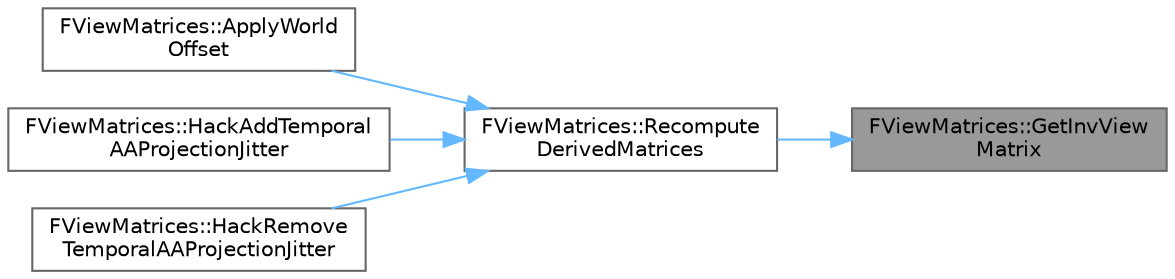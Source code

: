 digraph "FViewMatrices::GetInvViewMatrix"
{
 // INTERACTIVE_SVG=YES
 // LATEX_PDF_SIZE
  bgcolor="transparent";
  edge [fontname=Helvetica,fontsize=10,labelfontname=Helvetica,labelfontsize=10];
  node [fontname=Helvetica,fontsize=10,shape=box,height=0.2,width=0.4];
  rankdir="RL";
  Node1 [id="Node000001",label="FViewMatrices::GetInvView\lMatrix",height=0.2,width=0.4,color="gray40", fillcolor="grey60", style="filled", fontcolor="black",tooltip=" "];
  Node1 -> Node2 [id="edge1_Node000001_Node000002",dir="back",color="steelblue1",style="solid",tooltip=" "];
  Node2 [id="Node000002",label="FViewMatrices::Recompute\lDerivedMatrices",height=0.2,width=0.4,color="grey40", fillcolor="white", style="filled",URL="$d4/da9/structFViewMatrices.html#afa5b0e2ebbd02ae0b70ae1bec8cb7b1a",tooltip=" "];
  Node2 -> Node3 [id="edge2_Node000002_Node000003",dir="back",color="steelblue1",style="solid",tooltip=" "];
  Node3 [id="Node000003",label="FViewMatrices::ApplyWorld\lOffset",height=0.2,width=0.4,color="grey40", fillcolor="white", style="filled",URL="$d4/da9/structFViewMatrices.html#a56585f3c188bae8da5daa2b2dcb1c667",tooltip=" "];
  Node2 -> Node4 [id="edge3_Node000002_Node000004",dir="back",color="steelblue1",style="solid",tooltip=" "];
  Node4 [id="Node000004",label="FViewMatrices::HackAddTemporal\lAAProjectionJitter",height=0.2,width=0.4,color="grey40", fillcolor="white", style="filled",URL="$d4/da9/structFViewMatrices.html#ad5c18a9ed51dadac60a7f96d859c5022",tooltip=" "];
  Node2 -> Node5 [id="edge4_Node000002_Node000005",dir="back",color="steelblue1",style="solid",tooltip=" "];
  Node5 [id="Node000005",label="FViewMatrices::HackRemove\lTemporalAAProjectionJitter",height=0.2,width=0.4,color="grey40", fillcolor="white", style="filled",URL="$d4/da9/structFViewMatrices.html#abb755fcda597f7a85821d0f5376bbd7b",tooltip=" "];
}
